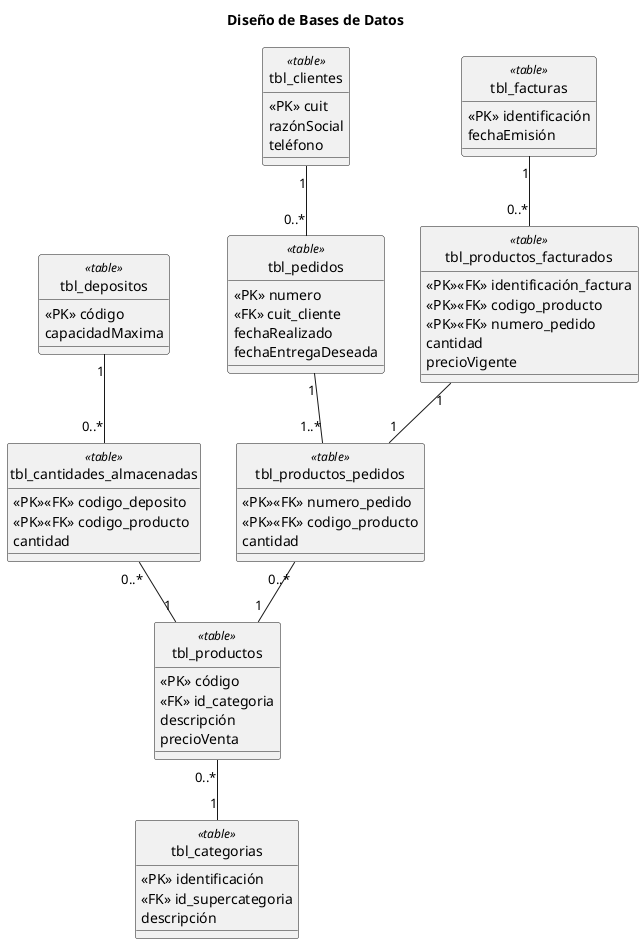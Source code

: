 @startuml
skinparam monochrome true
skinparam style strictuml
hide circle

title Diseño de Bases de Datos

class tbl_productos <<table>> {
  <<PK>> código
  <<FK>> id_categoria
  descripción
  precioVenta
}

class tbl_categorias <<table>> {
  <<PK>> identificación
  <<FK>> id_supercategoria
  descripción
}

class tbl_depositos <<table>> {
  <<PK>> código
  capacidadMaxima
}

class tbl_cantidades_almacenadas <<table>> {
  <<PK>><<FK>> codigo_deposito
  <<PK>><<FK>> codigo_producto
  cantidad
}

class tbl_clientes <<table>> {
  <<PK>> cuit
  razónSocial
  teléfono
}

class tbl_pedidos <<table>> {
  <<PK>> numero
  <<FK>> cuit_cliente
  fechaRealizado
  fechaEntregaDeseada
}

class tbl_productos_pedidos <<table>> {
  <<PK>><<FK>> numero_pedido
  <<PK>><<FK>> codigo_producto
  cantidad
}

class tbl_facturas <<table>> {
  <<PK>> identificación
  fechaEmisión
}

class tbl_productos_facturados <<table>> {
  <<PK>><<FK>> identificación_factura
  <<PK>><<FK>> codigo_producto
  <<PK>><<FK>> numero_pedido
  cantidad
  precioVigente
}

tbl_productos "0..*" -- "1" tbl_categorias

tbl_depositos "1" -- "0..*" tbl_cantidades_almacenadas
tbl_cantidades_almacenadas "0..*" -- "1" tbl_productos

tbl_clientes "1" -- "0..*" tbl_pedidos

tbl_pedidos "1" -- "1..*" tbl_productos_pedidos
tbl_productos_pedidos "0..*" -- "1" tbl_productos

tbl_facturas "1"--"0..*" tbl_productos_facturados
tbl_productos_facturados "1"--"1" tbl_productos_pedidos

@enduml

